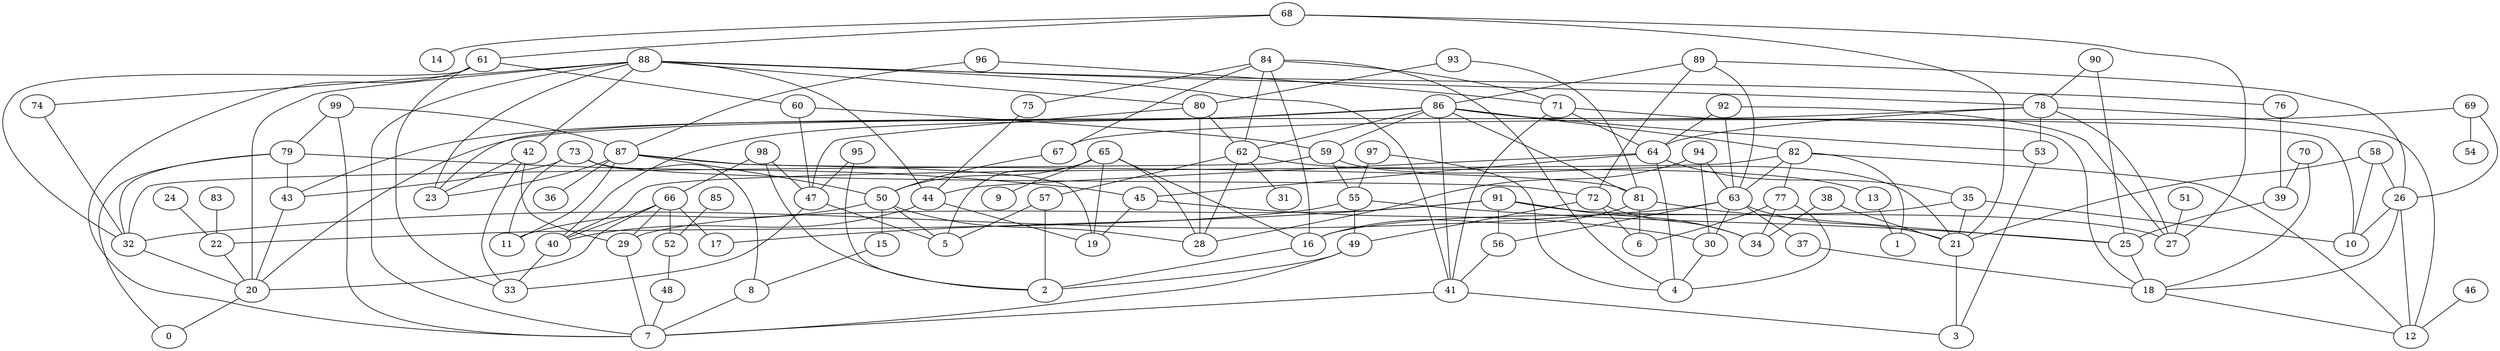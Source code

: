 /* Created by igraph 0.7.0 */
graph {
  0;
  1;
  2;
  3;
  4;
  5;
  6;
  7;
  8;
  9;
  10;
  11;
  12;
  13;
  14;
  15;
  16;
  17;
  18;
  19;
  20;
  21;
  22;
  23;
  24;
  25;
  26;
  27;
  28;
  29;
  30;
  31;
  32;
  33;
  34;
  35;
  36;
  37;
  38;
  39;
  40;
  41;
  42;
  43;
  44;
  45;
  46;
  47;
  48;
  49;
  50;
  51;
  52;
  53;
  54;
  55;
  56;
  57;
  58;
  59;
  60;
  61;
  62;
  63;
  64;
  65;
  66;
  67;
  68;
  69;
  70;
  71;
  72;
  73;
  74;
  75;
  76;
  77;
  78;
  79;
  80;
  81;
  82;
  83;
  84;
  85;
  86;
  87;
  88;
  89;
  90;
  91;
  92;
  93;
  94;
  95;
  96;
  97;
  98;
  99;

  20 -- 0;
  79 -- 0;
  13 -- 1;
  82 -- 1;
  16 -- 2;
  49 -- 2;
  57 -- 2;
  95 -- 2;
  98 -- 2;
  21 -- 3;
  41 -- 3;
  53 -- 3;
  30 -- 4;
  64 -- 4;
  77 -- 4;
  84 -- 4;
  97 -- 4;
  47 -- 5;
  50 -- 5;
  57 -- 5;
  65 -- 5;
  72 -- 6;
  77 -- 6;
  81 -- 6;
  8 -- 7;
  29 -- 7;
  41 -- 7;
  48 -- 7;
  49 -- 7;
  61 -- 7;
  88 -- 7;
  99 -- 7;
  15 -- 8;
  73 -- 8;
  65 -- 9;
  26 -- 10;
  35 -- 10;
  58 -- 10;
  86 -- 10;
  50 -- 11;
  73 -- 11;
  87 -- 11;
  18 -- 12;
  26 -- 12;
  46 -- 12;
  78 -- 12;
  82 -- 12;
  62 -- 13;
  68 -- 14;
  50 -- 15;
  35 -- 16;
  65 -- 16;
  81 -- 16;
  84 -- 16;
  66 -- 17;
  91 -- 17;
  25 -- 18;
  26 -- 18;
  37 -- 18;
  70 -- 18;
  71 -- 18;
  44 -- 19;
  45 -- 19;
  65 -- 19;
  87 -- 19;
  22 -- 20;
  32 -- 20;
  43 -- 20;
  66 -- 20;
  78 -- 20;
  88 -- 20;
  35 -- 21;
  38 -- 21;
  58 -- 21;
  59 -- 21;
  63 -- 21;
  68 -- 21;
  24 -- 22;
  55 -- 22;
  83 -- 22;
  42 -- 23;
  86 -- 23;
  87 -- 23;
  88 -- 23;
  39 -- 25;
  55 -- 25;
  81 -- 25;
  90 -- 25;
  58 -- 26;
  69 -- 26;
  89 -- 26;
  51 -- 27;
  68 -- 27;
  78 -- 27;
  91 -- 27;
  92 -- 27;
  50 -- 28;
  62 -- 28;
  65 -- 28;
  80 -- 28;
  94 -- 28;
  42 -- 29;
  66 -- 29;
  91 -- 29;
  45 -- 30;
  63 -- 30;
  94 -- 30;
  62 -- 31;
  59 -- 32;
  61 -- 32;
  63 -- 32;
  74 -- 32;
  79 -- 32;
  40 -- 33;
  42 -- 33;
  47 -- 33;
  61 -- 33;
  38 -- 34;
  72 -- 34;
  77 -- 34;
  91 -- 34;
  64 -- 35;
  87 -- 36;
  63 -- 37;
  70 -- 39;
  76 -- 39;
  44 -- 40;
  66 -- 40;
  82 -- 40;
  86 -- 40;
  56 -- 41;
  71 -- 41;
  86 -- 41;
  88 -- 41;
  88 -- 42;
  73 -- 43;
  79 -- 43;
  86 -- 43;
  64 -- 44;
  75 -- 44;
  88 -- 44;
  64 -- 45;
  79 -- 45;
  60 -- 47;
  80 -- 47;
  95 -- 47;
  98 -- 47;
  52 -- 48;
  55 -- 49;
  72 -- 49;
  65 -- 50;
  67 -- 50;
  87 -- 50;
  66 -- 52;
  85 -- 52;
  78 -- 53;
  86 -- 53;
  69 -- 54;
  59 -- 55;
  97 -- 55;
  63 -- 56;
  91 -- 56;
  62 -- 57;
  60 -- 59;
  86 -- 59;
  61 -- 60;
  68 -- 61;
  80 -- 62;
  84 -- 62;
  86 -- 62;
  82 -- 63;
  89 -- 63;
  92 -- 63;
  94 -- 63;
  71 -- 64;
  78 -- 64;
  92 -- 64;
  98 -- 66;
  69 -- 67;
  84 -- 67;
  84 -- 71;
  96 -- 71;
  73 -- 72;
  89 -- 72;
  88 -- 74;
  84 -- 75;
  88 -- 76;
  82 -- 77;
  88 -- 78;
  90 -- 78;
  99 -- 79;
  88 -- 80;
  93 -- 80;
  86 -- 81;
  87 -- 81;
  93 -- 81;
  86 -- 82;
  89 -- 86;
  96 -- 87;
  99 -- 87;
}
